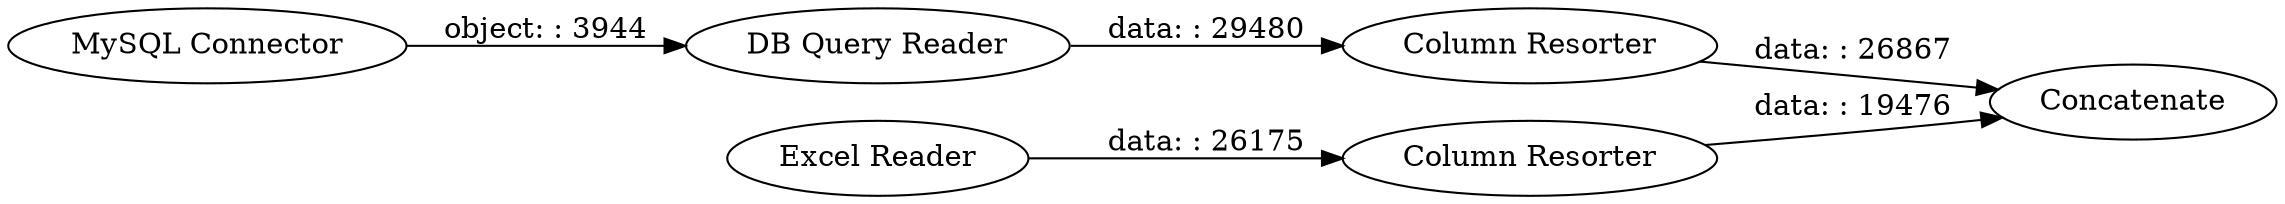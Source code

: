 digraph {
	"843366954405651279_11" [label="Column Resorter"]
	"843366954405651279_3" [label="Excel Reader"]
	"843366954405651279_1" [label="MySQL Connector"]
	"843366954405651279_6" [label="Column Resorter"]
	"843366954405651279_22" [label=Concatenate]
	"843366954405651279_2" [label="DB Query Reader"]
	"843366954405651279_6" -> "843366954405651279_22" [label="data: : 26867"]
	"843366954405651279_3" -> "843366954405651279_11" [label="data: : 26175"]
	"843366954405651279_2" -> "843366954405651279_6" [label="data: : 29480"]
	"843366954405651279_11" -> "843366954405651279_22" [label="data: : 19476"]
	"843366954405651279_1" -> "843366954405651279_2" [label="object: : 3944"]
	rankdir=LR
}
